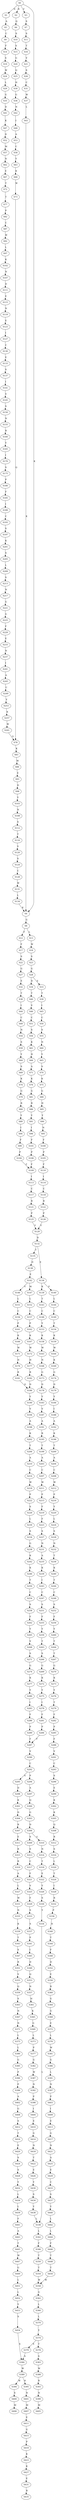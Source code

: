 strict digraph  {
	S0 -> S1 [ label = D ];
	S0 -> S2 [ label = R ];
	S0 -> S3 [ label = F ];
	S0 -> S4 [ label = K ];
	S1 -> S5 [ label = A ];
	S2 -> S6 [ label = Q ];
	S3 -> S7 [ label = S ];
	S4 -> S8 [ label = G ];
	S5 -> S9 [ label = C ];
	S6 -> S10 [ label = S ];
	S7 -> S11 [ label = S ];
	S8 -> S12 [ label = F ];
	S8 -> S13 [ label = L ];
	S9 -> S14 [ label = F ];
	S10 -> S15 [ label = S ];
	S11 -> S16 [ label = T ];
	S12 -> S17 [ label = F ];
	S13 -> S18 [ label = W ];
	S14 -> S19 [ label = S ];
	S15 -> S20 [ label = G ];
	S16 -> S21 [ label = V ];
	S17 -> S22 [ label = S ];
	S18 -> S23 [ label = S ];
	S19 -> S24 [ label = W ];
	S20 -> S25 [ label = Q ];
	S21 -> S26 [ label = S ];
	S22 -> S27 [ label = G ];
	S23 -> S28 [ label = G ];
	S24 -> S29 [ label = L ];
	S25 -> S30 [ label = H ];
	S26 -> S31 [ label = C ];
	S27 -> S32 [ label = E ];
	S28 -> S33 [ label = E ];
	S28 -> S34 [ label = D ];
	S29 -> S35 [ label = G ];
	S30 -> S36 [ label = G ];
	S31 -> S37 [ label = W ];
	S32 -> S38 [ label = T ];
	S33 -> S39 [ label = T ];
	S34 -> S40 [ label = T ];
	S35 -> S41 [ label = D ];
	S36 -> S42 [ label = N ];
	S37 -> S43 [ label = L ];
	S38 -> S44 [ label = I ];
	S39 -> S45 [ label = I ];
	S40 -> S46 [ label = V ];
	S41 -> S47 [ label = K ];
	S42 -> S48 [ label = I ];
	S43 -> S4 [ label = K ];
	S44 -> S49 [ label = C ];
	S45 -> S50 [ label = C ];
	S46 -> S51 [ label = C ];
	S47 -> S52 [ label = D ];
	S48 -> S53 [ label = A ];
	S49 -> S54 [ label = N ];
	S50 -> S55 [ label = S ];
	S51 -> S56 [ label = S ];
	S52 -> S57 [ label = M ];
	S53 -> S58 [ label = C ];
	S54 -> S59 [ label = S ];
	S55 -> S60 [ label = N ];
	S56 -> S61 [ label = K ];
	S57 -> S62 [ label = N ];
	S58 -> S63 [ label = Y ];
	S59 -> S64 [ label = Y ];
	S60 -> S65 [ label = Y ];
	S61 -> S66 [ label = H ];
	S62 -> S67 [ label = E ];
	S63 -> S68 [ label = K ];
	S64 -> S69 [ label = S ];
	S65 -> S70 [ label = S ];
	S66 -> S71 [ label = A ];
	S67 -> S72 [ label = T ];
	S68 -> S73 [ label = W ];
	S69 -> S74 [ label = K ];
	S70 -> S75 [ label = K ];
	S71 -> S76 [ label = K ];
	S72 -> S77 [ label = T ];
	S73 -> S78 [ label = Q ];
	S74 -> S79 [ label = G ];
	S75 -> S80 [ label = G ];
	S76 -> S81 [ label = G ];
	S77 -> S82 [ label = P ];
	S78 -> S83 [ label = K ];
	S79 -> S84 [ label = R ];
	S80 -> S85 [ label = H ];
	S81 -> S86 [ label = R ];
	S82 -> S87 [ label = C ];
	S83 -> S88 [ label = M ];
	S84 -> S89 [ label = Y ];
	S85 -> S90 [ label = Y ];
	S86 -> S91 [ label = Y ];
	S87 -> S92 [ label = W ];
	S88 -> S93 [ label = E ];
	S89 -> S94 [ label = I ];
	S90 -> S95 [ label = N ];
	S91 -> S96 [ label = I ];
	S92 -> S97 [ label = L ];
	S93 -> S98 [ label = D ];
	S94 -> S99 [ label = F ];
	S95 -> S100 [ label = F ];
	S96 -> S101 [ label = F ];
	S97 -> S102 [ label = K ];
	S98 -> S103 [ label = Y ];
	S99 -> S104 [ label = P ];
	S100 -> S105 [ label = P ];
	S101 -> S106 [ label = P ];
	S102 -> S107 [ label = N ];
	S103 -> S108 [ label = N ];
	S104 -> S109 [ label = F ];
	S105 -> S110 [ label = F ];
	S106 -> S109 [ label = F ];
	S107 -> S111 [ label = D ];
	S108 -> S112 [ label = S ];
	S109 -> S113 [ label = I ];
	S110 -> S114 [ label = I ];
	S111 -> S115 [ label = E ];
	S112 -> S116 [ label = T ];
	S113 -> S117 [ label = C ];
	S114 -> S118 [ label = C ];
	S115 -> S119 [ label = N ];
	S116 -> S120 [ label = V ];
	S117 -> S121 [ label = R ];
	S118 -> S122 [ label = R ];
	S119 -> S123 [ label = E ];
	S120 -> S124 [ label = S ];
	S121 -> S125 [ label = P ];
	S122 -> S126 [ label = P ];
	S123 -> S127 [ label = I ];
	S124 -> S128 [ label = C ];
	S125 -> S129 [ label = Y ];
	S126 -> S129 [ label = Y ];
	S127 -> S130 [ label = C ];
	S128 -> S131 [ label = W ];
	S129 -> S132 [ label = D ];
	S130 -> S133 [ label = E ];
	S131 -> S134 [ label = L ];
	S132 -> S135 [ label = T ];
	S132 -> S136 [ label = E ];
	S133 -> S137 [ label = S ];
	S134 -> S4 [ label = K ];
	S135 -> S138 [ label = D ];
	S136 -> S139 [ label = K ];
	S136 -> S140 [ label = P ];
	S137 -> S141 [ label = I ];
	S138 -> S142 [ label = E ];
	S139 -> S143 [ label = T ];
	S140 -> S144 [ label = L ];
	S141 -> S145 [ label = V ];
	S142 -> S146 [ label = V ];
	S142 -> S147 [ label = M ];
	S143 -> S148 [ label = C ];
	S144 -> S149 [ label = C ];
	S145 -> S150 [ label = S ];
	S146 -> S151 [ label = L ];
	S147 -> S152 [ label = L ];
	S148 -> S153 [ label = Y ];
	S149 -> S154 [ label = T ];
	S150 -> S155 [ label = N ];
	S151 -> S156 [ label = C ];
	S152 -> S157 [ label = C ];
	S153 -> S158 [ label = K ];
	S154 -> S159 [ label = K ];
	S155 -> S160 [ label = R ];
	S156 -> S161 [ label = P ];
	S157 -> S162 [ label = P ];
	S158 -> S163 [ label = W ];
	S159 -> S164 [ label = W ];
	S160 -> S165 [ label = Y ];
	S161 -> S166 [ label = K ];
	S162 -> S167 [ label = K ];
	S163 -> S168 [ label = N ];
	S164 -> S169 [ label = K ];
	S165 -> S170 [ label = I ];
	S166 -> S171 [ label = W ];
	S167 -> S172 [ label = W ];
	S168 -> S173 [ label = G ];
	S169 -> S174 [ label = G ];
	S170 -> S175 [ label = S ];
	S171 -> S176 [ label = H ];
	S172 -> S177 [ label = H ];
	S173 -> S178 [ label = D ];
	S174 -> S179 [ label = D ];
	S175 -> S180 [ label = P ];
	S176 -> S181 [ label = R ];
	S177 -> S182 [ label = R ];
	S178 -> S183 [ label = Y ];
	S179 -> S184 [ label = Y ];
	S180 -> S185 [ label = F ];
	S181 -> S186 [ label = D ];
	S182 -> S186 [ label = D ];
	S183 -> S187 [ label = V ];
	S184 -> S188 [ label = I ];
	S185 -> S189 [ label = I ];
	S186 -> S190 [ label = Y ];
	S187 -> S191 [ label = A ];
	S188 -> S192 [ label = A ];
	S189 -> S193 [ label = C ];
	S190 -> S194 [ label = V ];
	S191 -> S195 [ label = R ];
	S192 -> S196 [ label = K ];
	S193 -> S197 [ label = S ];
	S194 -> S198 [ label = A ];
	S195 -> S199 [ label = T ];
	S196 -> S200 [ label = T ];
	S197 -> S201 [ label = K ];
	S198 -> S202 [ label = K ];
	S199 -> S203 [ label = A ];
	S200 -> S204 [ label = A ];
	S201 -> S205 [ label = S ];
	S202 -> S206 [ label = T ];
	S203 -> S207 [ label = C ];
	S204 -> S208 [ label = C ];
	S205 -> S209 [ label = L ];
	S206 -> S210 [ label = A ];
	S207 -> S211 [ label = W ];
	S208 -> S212 [ label = W ];
	S209 -> S213 [ label = S ];
	S210 -> S214 [ label = C ];
	S211 -> S215 [ label = P ];
	S212 -> S216 [ label = P ];
	S213 -> S217 [ label = N ];
	S214 -> S218 [ label = W ];
	S215 -> S219 [ label = F ];
	S216 -> S220 [ label = Y ];
	S217 -> S221 [ label = G ];
	S218 -> S222 [ label = P ];
	S219 -> S223 [ label = F ];
	S220 -> S224 [ label = L ];
	S221 -> S225 [ label = G ];
	S222 -> S226 [ label = S ];
	S223 -> S227 [ label = S ];
	S224 -> S228 [ label = S ];
	S225 -> S229 [ label = F ];
	S226 -> S230 [ label = L ];
	S227 -> S231 [ label = N ];
	S228 -> S232 [ label = N ];
	S229 -> S233 [ label = E ];
	S230 -> S234 [ label = S ];
	S231 -> S235 [ label = A ];
	S232 -> S236 [ label = T ];
	S233 -> S237 [ label = N ];
	S234 -> S238 [ label = G ];
	S235 -> S239 [ label = K ];
	S236 -> S240 [ label = K ];
	S237 -> S241 [ label = I ];
	S238 -> S242 [ label = K ];
	S239 -> S243 [ label = I ];
	S240 -> S244 [ label = T ];
	S241 -> S245 [ label = A ];
	S242 -> S246 [ label = K ];
	S243 -> S247 [ label = C ];
	S244 -> S248 [ label = C ];
	S245 -> S249 [ label = C ];
	S246 -> S250 [ label = T ];
	S247 -> S251 [ label = S ];
	S248 -> S252 [ label = S ];
	S249 -> S253 [ label = Y ];
	S250 -> S254 [ label = C ];
	S251 -> S255 [ label = F ];
	S252 -> S256 [ label = F ];
	S253 -> S257 [ label = K ];
	S254 -> S258 [ label = S ];
	S255 -> S259 [ label = Y ];
	S256 -> S260 [ label = Y ];
	S257 -> S261 [ label = W ];
	S258 -> S262 [ label = F ];
	S259 -> S263 [ label = T ];
	S260 -> S264 [ label = T ];
	S261 -> S78 [ label = Q ];
	S262 -> S265 [ label = Y ];
	S263 -> S266 [ label = S ];
	S264 -> S267 [ label = T ];
	S265 -> S268 [ label = V ];
	S266 -> S269 [ label = G ];
	S267 -> S270 [ label = G ];
	S268 -> S271 [ label = S ];
	S269 -> S272 [ label = K ];
	S270 -> S273 [ label = K ];
	S271 -> S274 [ label = G ];
	S272 -> S275 [ label = Y ];
	S273 -> S276 [ label = Y ];
	S274 -> S277 [ label = K ];
	S275 -> S278 [ label = I ];
	S276 -> S279 [ label = T ];
	S277 -> S280 [ label = Y ];
	S278 -> S281 [ label = F ];
	S279 -> S282 [ label = F ];
	S280 -> S283 [ label = I ];
	S281 -> S284 [ label = P ];
	S282 -> S285 [ label = P ];
	S283 -> S286 [ label = F ];
	S284 -> S287 [ label = F ];
	S285 -> S288 [ label = F ];
	S286 -> S289 [ label = P ];
	S287 -> S290 [ label = V ];
	S288 -> S291 [ label = V ];
	S289 -> S287 [ label = F ];
	S290 -> S292 [ label = C ];
	S291 -> S293 [ label = C ];
	S292 -> S294 [ label = P ];
	S292 -> S295 [ label = S ];
	S293 -> S296 [ label = S ];
	S294 -> S297 [ label = A ];
	S295 -> S298 [ label = D ];
	S296 -> S299 [ label = E ];
	S297 -> S300 [ label = Q ];
	S298 -> S301 [ label = K ];
	S299 -> S302 [ label = K ];
	S300 -> S303 [ label = G ];
	S301 -> S304 [ label = D ];
	S302 -> S305 [ label = K ];
	S303 -> S306 [ label = D ];
	S304 -> S307 [ label = R ];
	S305 -> S308 [ label = Q ];
	S306 -> S309 [ label = S ];
	S306 -> S310 [ label = G ];
	S307 -> S311 [ label = E ];
	S308 -> S312 [ label = R ];
	S309 -> S313 [ label = S ];
	S310 -> S314 [ label = N ];
	S311 -> S315 [ label = R ];
	S312 -> S316 [ label = S ];
	S313 -> S317 [ label = C ];
	S314 -> S318 [ label = T ];
	S315 -> S319 [ label = R ];
	S316 -> S320 [ label = L ];
	S317 -> S321 [ label = F ];
	S318 -> S322 [ label = E ];
	S319 -> S323 [ label = A ];
	S320 -> S324 [ label = T ];
	S321 -> S325 [ label = V ];
	S322 -> S326 [ label = Y ];
	S323 -> S327 [ label = L ];
	S324 -> S328 [ label = I ];
	S325 -> S329 [ label = F ];
	S326 -> S330 [ label = S ];
	S327 -> S331 [ label = W ];
	S328 -> S332 [ label = R ];
	S329 -> S333 [ label = S ];
	S330 -> S334 [ label = Y ];
	S331 -> S335 [ label = N ];
	S332 -> S336 [ label = P ];
	S333 -> S337 [ label = S ];
	S334 -> S338 [ label = L ];
	S335 -> S339 [ label = K ];
	S336 -> S340 [ label = H ];
	S337 -> S341 [ label = P ];
	S338 -> S342 [ label = L ];
	S339 -> S343 [ label = T ];
	S340 -> S344 [ label = T ];
	S341 -> S345 [ label = I ];
	S342 -> S346 [ label = F ];
	S343 -> S347 [ label = S ];
	S344 -> S348 [ label = F ];
	S345 -> S349 [ label = D ];
	S346 -> S350 [ label = T ];
	S347 -> S351 [ label = R ];
	S348 -> S352 [ label = D ];
	S349 -> S353 [ label = Q ];
	S350 -> S354 [ label = T ];
	S351 -> S355 [ label = V ];
	S352 -> S356 [ label = E ];
	S353 -> S357 [ label = N ];
	S354 -> S358 [ label = W ];
	S355 -> S359 [ label = Q ];
	S356 -> S360 [ label = R ];
	S357 -> S361 [ label = H ];
	S358 -> S362 [ label = G ];
	S359 -> S363 [ label = S ];
	S360 -> S364 [ label = G ];
	S361 -> S365 [ label = K ];
	S362 -> S366 [ label = L ];
	S363 -> S367 [ label = N ];
	S364 -> S368 [ label = G ];
	S365 -> S369 [ label = G ];
	S366 -> S370 [ label = L ];
	S367 -> S371 [ label = N ];
	S368 -> S372 [ label = E ];
	S369 -> S373 [ label = L ];
	S370 -> S374 [ label = Y ];
	S371 -> S375 [ label = L ];
	S372 -> S376 [ label = L ];
	S373 -> S377 [ label = P ];
	S374 -> S378 [ label = T ];
	S374 -> S379 [ label = S ];
	S375 -> S380 [ label = L ];
	S376 -> S381 [ label = W ];
	S377 -> S382 [ label = G ];
	S378 -> S383 [ label = S ];
	S379 -> S384 [ label = S ];
	S380 -> S385 [ label = G ];
	S381 -> S386 [ label = G ];
	S382 -> S387 [ label = W ];
	S383 -> S388 [ label = W ];
	S384 -> S389 [ label = W ];
	S385 -> S390 [ label = P ];
	S386 -> S391 [ label = L ];
	S387 -> S392 [ label = N ];
	S388 -> S393 [ label = R ];
	S389 -> S394 [ label = W ];
	S389 -> S395 [ label = R ];
	S390 -> S396 [ label = P ];
	S391 -> S397 [ label = N ];
	S392 -> S398 [ label = P ];
	S393 -> S399 [ label = N ];
	S394 -> S400 [ label = S ];
	S395 -> S401 [ label = N ];
	S396 -> S402 [ label = A ];
	S397 -> S403 [ label = P ];
	S398 -> S404 [ label = I ];
	S399 -> S405 [ label = M ];
	S400 -> S406 [ label = M ];
	S401 -> S407 [ label = M ];
	S402 -> S408 [ label = G ];
	S403 -> S409 [ label = I ];
	S404 -> S410 [ label = E ];
	S407 -> S411 [ label = E ];
	S408 -> S412 [ label = S ];
	S409 -> S413 [ label = E ];
	S410 -> S414 [ label = G ];
	S411 -> S415 [ label = G ];
	S412 -> S416 [ label = T ];
	S413 -> S417 [ label = G ];
	S414 -> S418 [ label = N ];
	S415 -> S419 [ label = P ];
	S416 -> S420 [ label = E ];
	S417 -> S421 [ label = N ];
	S418 -> S422 [ label = T ];
	S419 -> S423 [ label = K ];
	S420 -> S424 [ label = S ];
	S421 -> S425 [ label = A ];
	S422 -> S426 [ label = E ];
	S423 -> S427 [ label = K ];
	S424 -> S428 [ label = S ];
	S425 -> S429 [ label = E ];
	S426 -> S430 [ label = Y ];
	S427 -> S431 [ label = E ];
	S428 -> S432 [ label = Y ];
	S429 -> S433 [ label = C ];
	S430 -> S434 [ label = S ];
	S431 -> S435 [ label = R ];
	S432 -> S436 [ label = L ];
	S433 -> S437 [ label = S ];
	S434 -> S438 [ label = Y ];
	S436 -> S439 [ label = L ];
	S437 -> S440 [ label = Y ];
	S438 -> S338 [ label = L ];
	S439 -> S441 [ label = F ];
	S440 -> S442 [ label = L ];
	S441 -> S443 [ label = A ];
	S442 -> S444 [ label = L ];
	S443 -> S445 [ label = T ];
	S444 -> S446 [ label = F ];
	S445 -> S447 [ label = W ];
	S446 -> S448 [ label = T ];
	S447 -> S449 [ label = G ];
	S448 -> S450 [ label = T ];
	S449 -> S451 [ label = L ];
	S450 -> S358 [ label = W ];
	S451 -> S452 [ label = L ];
	S452 -> S453 [ label = Y ];
	S453 -> S454 [ label = S ];
	S454 -> S384 [ label = S ];
}
